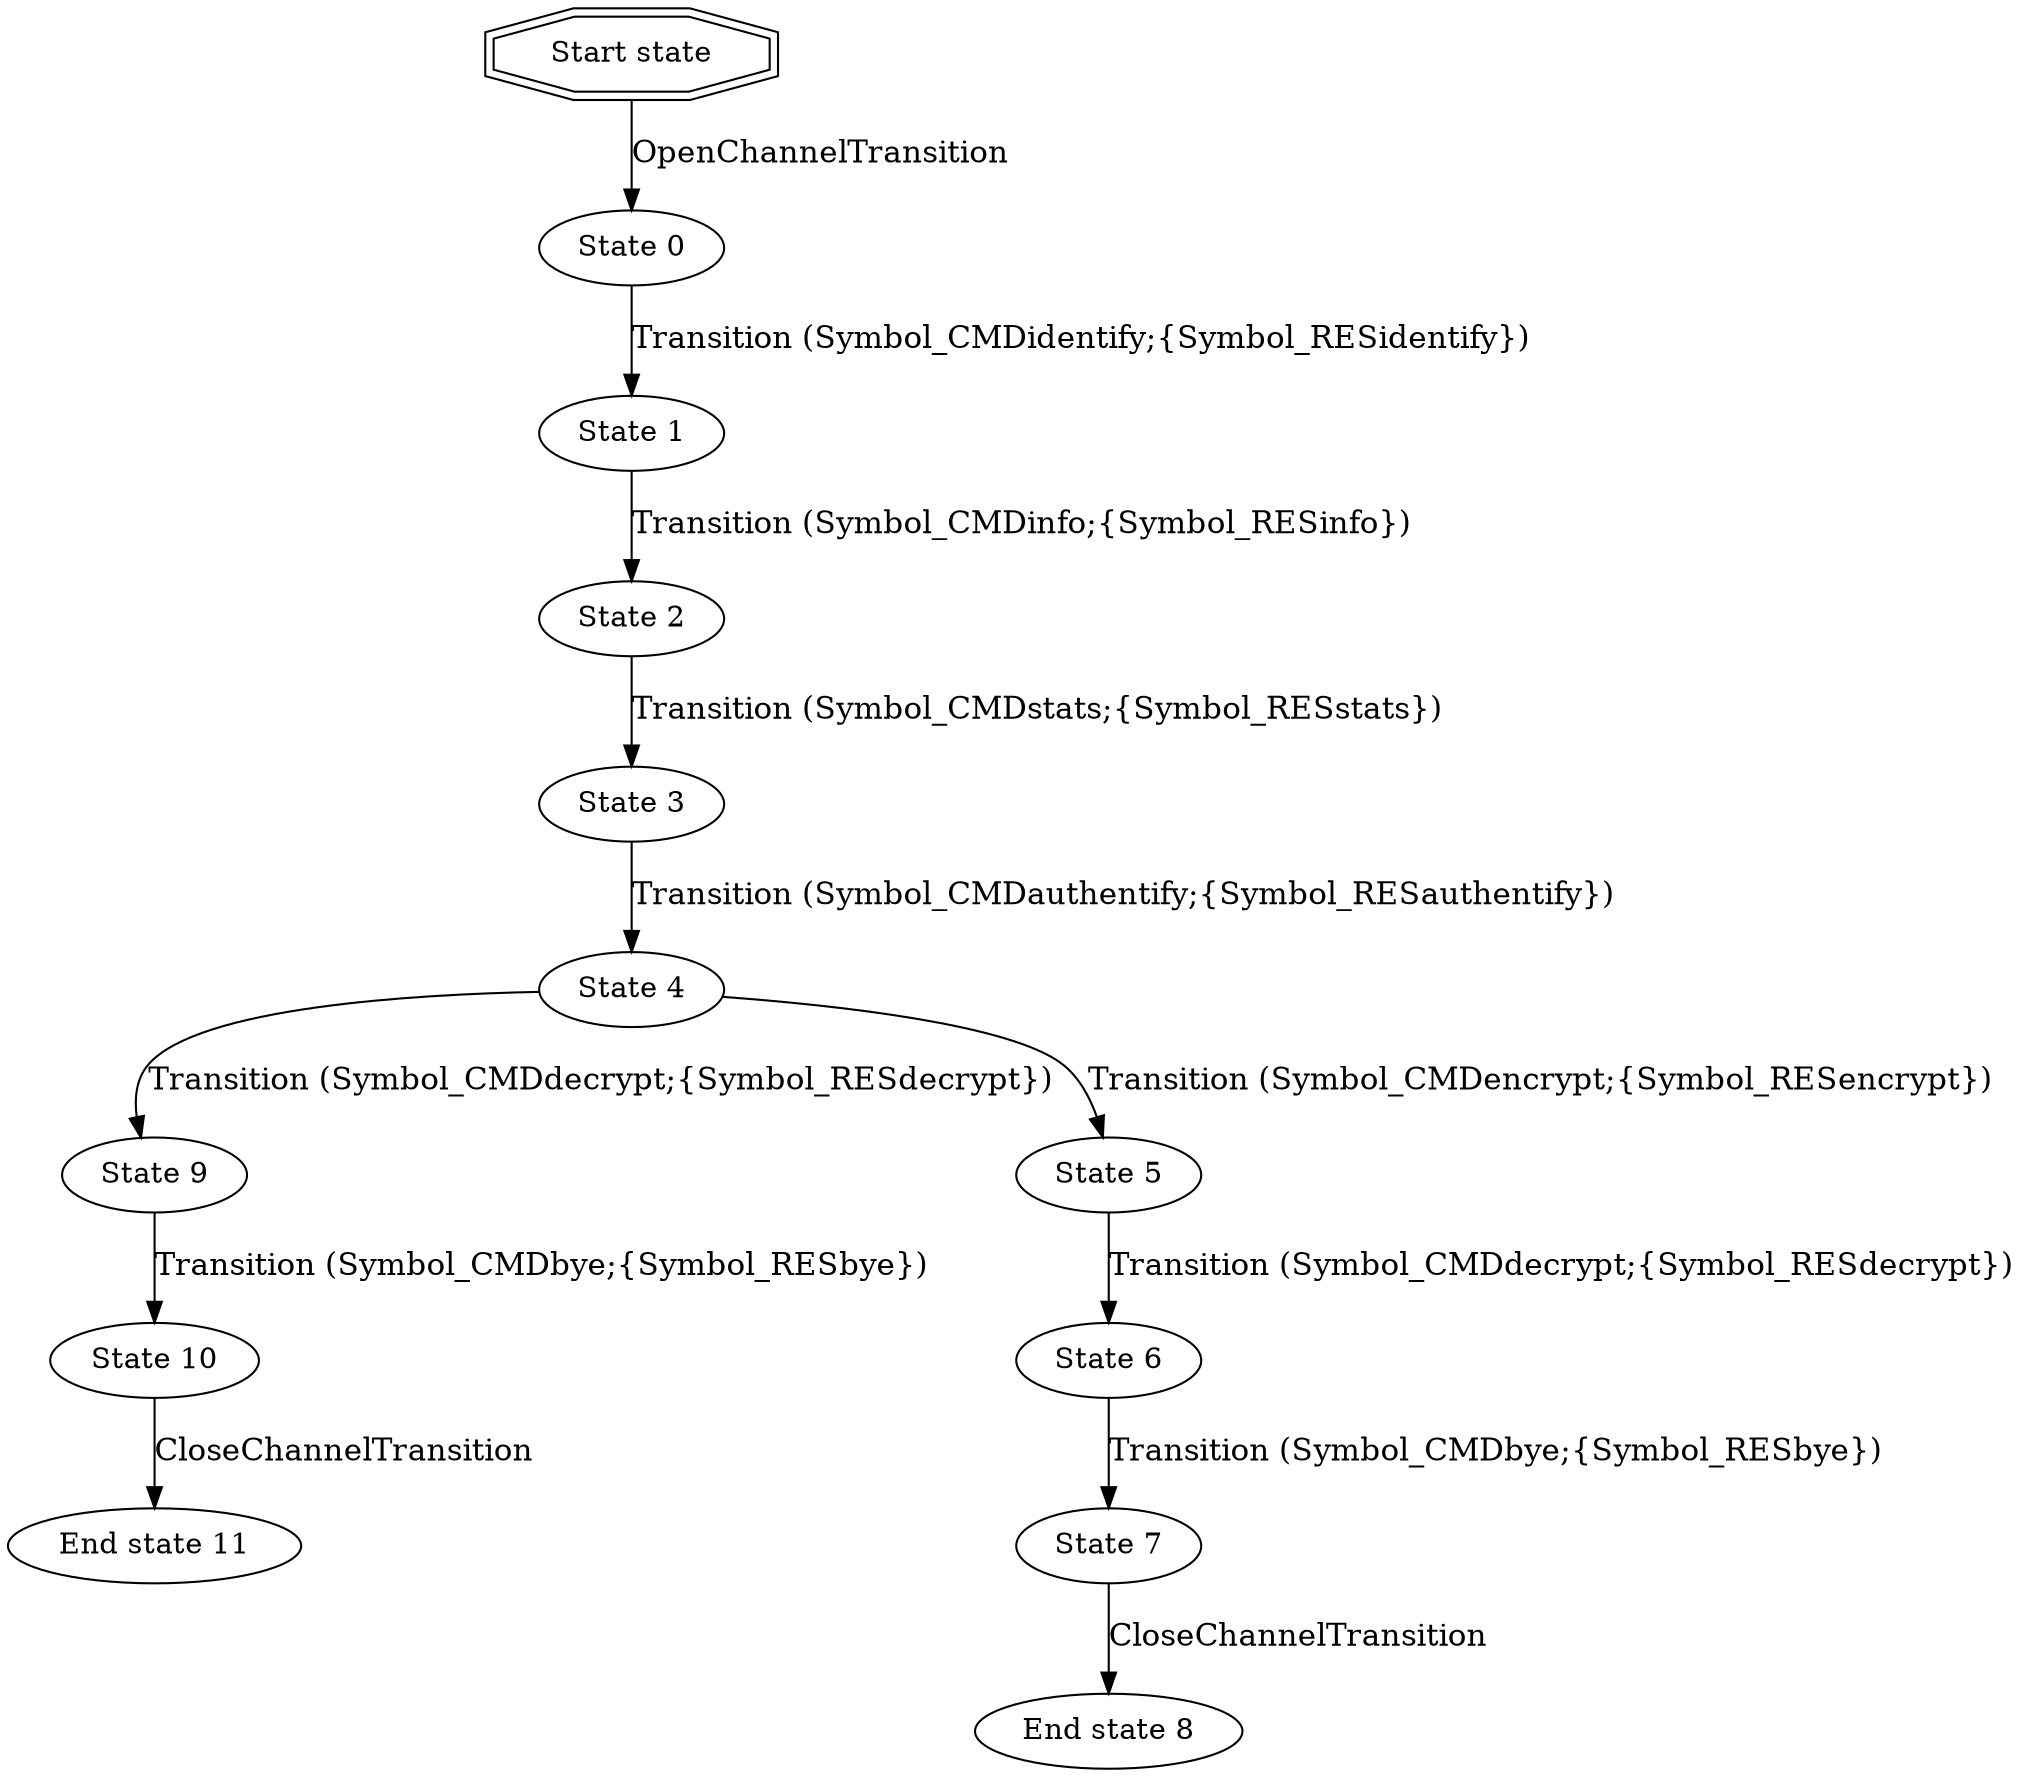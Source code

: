 digraph G {
"Start state" [shape=doubleoctagon, label="Start state", style=filled, fillcolor=white, URL="140455473825824"];
"State 0" [shape=ellipse, label="State 0", style=filled, fillcolor=white, URL="140455473845824"];
"State 1" [shape=ellipse, label="State 1", style=filled, fillcolor=white, URL="140455473846016"];
"State 2" [shape=ellipse, label="State 2", style=filled, fillcolor=white, URL="140455473846160"];
"State 3" [shape=ellipse, label="State 3", style=filled, fillcolor=white, URL="140455473846304"];
"State 4" [shape=ellipse, label="State 4", style=filled, fillcolor=white, URL="140455473846448"];
"State 9" [shape=ellipse, label="State 9", style=filled, fillcolor=white, URL="140455473824624"];
"State 10" [shape=ellipse, label="State 10", style=filled, fillcolor=white, URL="140455473824528"];
"End state 11" [shape=ellipse, label="End state 11", style=filled, fillcolor=white, URL="140455473824864"];
"State 5" [shape=ellipse, label="State 5", style=filled, fillcolor=white, URL="140455473846592"];
"State 6" [shape=ellipse, label="State 6", style=filled, fillcolor=white, URL="140455473846736"];
"State 7" [shape=ellipse, label="State 7", style=filled, fillcolor=white, URL="140455830561360"];
"End state 8" [shape=ellipse, label="End state 8", style=filled, fillcolor=white, URL="140455473825248"];
"Start state" -> "State 0" [fontsize=15, label="OpenChannelTransition", URL="140455473845920"];
"State 0" -> "State 1" [fontsize=15, label="Transition (Symbol_CMDidentify;{Symbol_RESidentify})", URL="140455473846112"];
"State 1" -> "State 2" [fontsize=15, label="Transition (Symbol_CMDinfo;{Symbol_RESinfo})", URL="140455473846256"];
"State 2" -> "State 3" [fontsize=15, label="Transition (Symbol_CMDstats;{Symbol_RESstats})", URL="140455473846400"];
"State 3" -> "State 4" [fontsize=15, label="Transition (Symbol_CMDauthentify;{Symbol_RESauthentify})", URL="140455473846544"];
"State 4" -> "State 5" [fontsize=15, label="Transition (Symbol_CMDencrypt;{Symbol_RESencrypt})", URL="140455473846688"];
"State 4" -> "State 9" [fontsize=15, label="Transition (Symbol_CMDdecrypt;{Symbol_RESdecrypt})", URL="140455473824384"];
"State 9" -> "State 10" [fontsize=15, label="Transition (Symbol_CMDbye;{Symbol_RESbye})", URL="140455473824816"];
"State 10" -> "End state 11" [fontsize=15, label="CloseChannelTransition", URL="140455473824480"];
"State 5" -> "State 6" [fontsize=15, label="Transition (Symbol_CMDdecrypt;{Symbol_RESdecrypt})", URL="140455473846832"];
"State 6" -> "State 7" [fontsize=15, label="Transition (Symbol_CMDbye;{Symbol_RESbye})", URL="140455473825776"];
"State 7" -> "End state 8" [fontsize=15, label="CloseChannelTransition", URL="140455473824336"];
}